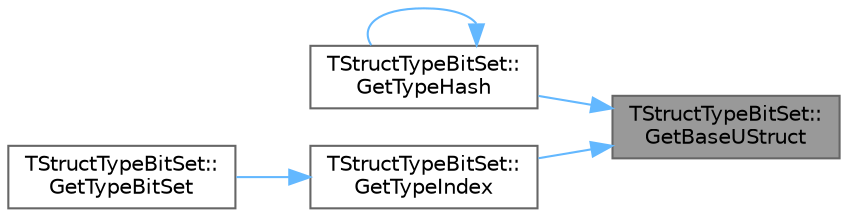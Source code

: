 digraph "TStructTypeBitSet::GetBaseUStruct"
{
 // INTERACTIVE_SVG=YES
 // LATEX_PDF_SIZE
  bgcolor="transparent";
  edge [fontname=Helvetica,fontsize=10,labelfontname=Helvetica,labelfontsize=10];
  node [fontname=Helvetica,fontsize=10,shape=box,height=0.2,width=0.4];
  rankdir="RL";
  Node1 [id="Node000001",label="TStructTypeBitSet::\lGetBaseUStruct",height=0.2,width=0.4,color="gray40", fillcolor="grey60", style="filled", fontcolor="black",tooltip="Retrieves the base UStruct type used for validation."];
  Node1 -> Node2 [id="edge1_Node000001_Node000002",dir="back",color="steelblue1",style="solid",tooltip=" "];
  Node2 [id="Node000002",label="TStructTypeBitSet::\lGetTypeHash",height=0.2,width=0.4,color="grey40", fillcolor="white", style="filled",URL="$d0/d16/structTStructTypeBitSet.html#af4510ba313c69b55a63fe18effcfe48d",tooltip="Hash function for the bitset."];
  Node2 -> Node2 [id="edge2_Node000002_Node000002",dir="back",color="steelblue1",style="solid",tooltip=" "];
  Node1 -> Node3 [id="edge3_Node000001_Node000003",dir="back",color="steelblue1",style="solid",tooltip=" "];
  Node3 [id="Node000003",label="TStructTypeBitSet::\lGetTypeIndex",height=0.2,width=0.4,color="grey40", fillcolor="white", style="filled",URL="$d0/d16/structTStructTypeBitSet.html#aac37ea5a12c624ccdb58523714c35176",tooltip="Gets the index of a struct type within the tracker, adding it if not already present."];
  Node3 -> Node4 [id="edge4_Node000003_Node000004",dir="back",color="steelblue1",style="solid",tooltip=" "];
  Node4 [id="Node000004",label="TStructTypeBitSet::\lGetTypeBitSet",height=0.2,width=0.4,color="grey40", fillcolor="white", style="filled",URL="$d0/d16/structTStructTypeBitSet.html#ad5462c98a644491ee616b6fc04850470",tooltip="Gets a bitset representing a single struct type."];
}
